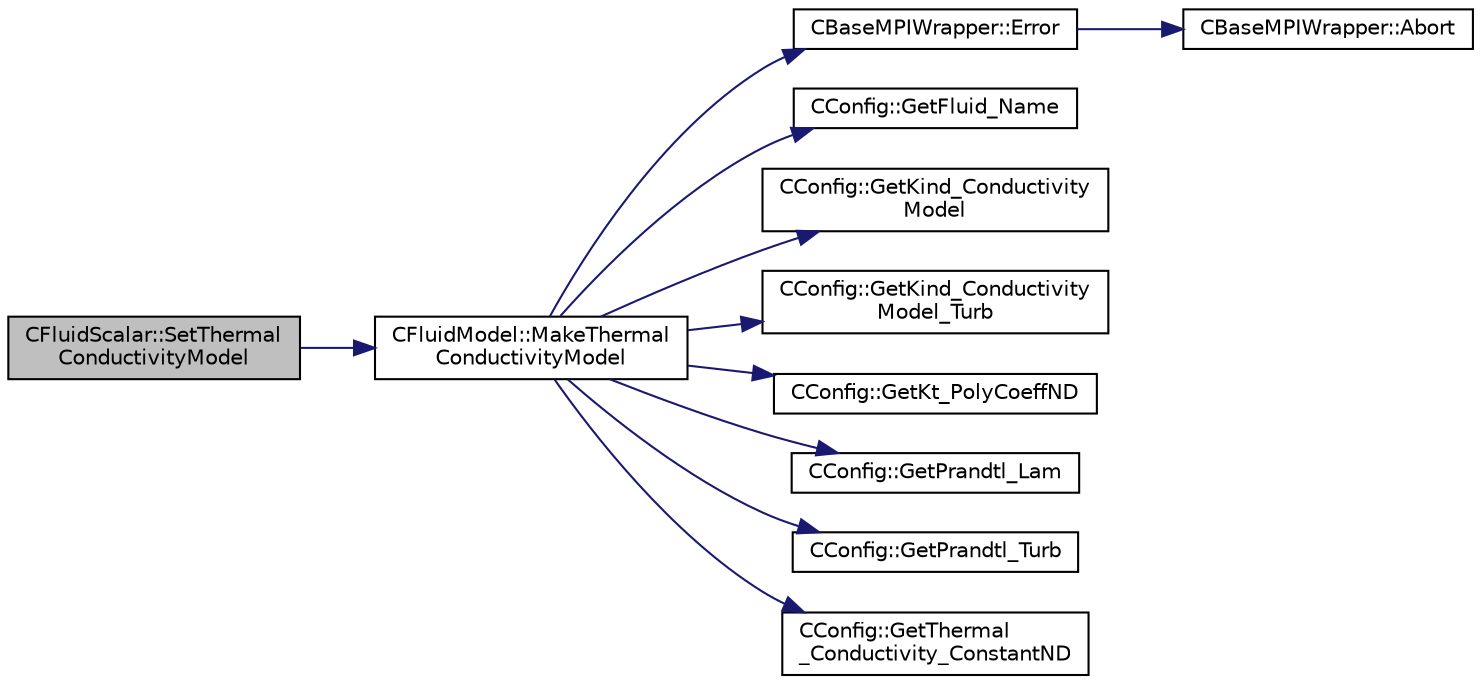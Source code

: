 digraph "CFluidScalar::SetThermalConductivityModel"
{
 // LATEX_PDF_SIZE
  edge [fontname="Helvetica",fontsize="10",labelfontname="Helvetica",labelfontsize="10"];
  node [fontname="Helvetica",fontsize="10",shape=record];
  rankdir="LR";
  Node1 [label="CFluidScalar::SetThermal\lConductivityModel",height=0.2,width=0.4,color="black", fillcolor="grey75", style="filled", fontcolor="black",tooltip="Set thermal conductivity model."];
  Node1 -> Node2 [color="midnightblue",fontsize="10",style="solid",fontname="Helvetica"];
  Node2 [label="CFluidModel::MakeThermal\lConductivityModel",height=0.2,width=0.4,color="black", fillcolor="white", style="filled",URL="$classCFluidModel.html#a906430175741549b72c46b5e162149ca",tooltip="Instantiate the right type of conductivity model based on config."];
  Node2 -> Node3 [color="midnightblue",fontsize="10",style="solid",fontname="Helvetica"];
  Node3 [label="CBaseMPIWrapper::Error",height=0.2,width=0.4,color="black", fillcolor="white", style="filled",URL="$classCBaseMPIWrapper.html#a04457c47629bda56704e6a8804833eeb",tooltip=" "];
  Node3 -> Node4 [color="midnightblue",fontsize="10",style="solid",fontname="Helvetica"];
  Node4 [label="CBaseMPIWrapper::Abort",height=0.2,width=0.4,color="black", fillcolor="white", style="filled",URL="$classCBaseMPIWrapper.html#af7297d861dca86b45cf561b6ab642e8f",tooltip=" "];
  Node2 -> Node5 [color="midnightblue",fontsize="10",style="solid",fontname="Helvetica"];
  Node5 [label="CConfig::GetFluid_Name",height=0.2,width=0.4,color="black", fillcolor="white", style="filled",URL="$classCConfig.html#abcea1b740b0b907b5db34c01de6e74d6",tooltip="Returns the name of the fluid we are using in CoolProp."];
  Node2 -> Node6 [color="midnightblue",fontsize="10",style="solid",fontname="Helvetica"];
  Node6 [label="CConfig::GetKind_Conductivity\lModel",height=0.2,width=0.4,color="black", fillcolor="white", style="filled",URL="$classCConfig.html#acd8ad5627f0ef500dddc707b7e298527",tooltip="Get the value of the thermal conductivity model."];
  Node2 -> Node7 [color="midnightblue",fontsize="10",style="solid",fontname="Helvetica"];
  Node7 [label="CConfig::GetKind_Conductivity\lModel_Turb",height=0.2,width=0.4,color="black", fillcolor="white", style="filled",URL="$classCConfig.html#aa7f1bd98e97759c6bf1a5fb1cce7ab49",tooltip="Get the value of the turbulent thermal conductivity model."];
  Node2 -> Node8 [color="midnightblue",fontsize="10",style="solid",fontname="Helvetica"];
  Node8 [label="CConfig::GetKt_PolyCoeffND",height=0.2,width=0.4,color="black", fillcolor="white", style="filled",URL="$classCConfig.html#aafd61b148ed51feef90e5518ed0a0c38",tooltip="Get the temperature polynomial coefficient for thermal conductivity."];
  Node2 -> Node9 [color="midnightblue",fontsize="10",style="solid",fontname="Helvetica"];
  Node9 [label="CConfig::GetPrandtl_Lam",height=0.2,width=0.4,color="black", fillcolor="white", style="filled",URL="$classCConfig.html#a502035c2b049606186e11e01b7df626a",tooltip="Get the value of the laminar Prandtl number."];
  Node2 -> Node10 [color="midnightblue",fontsize="10",style="solid",fontname="Helvetica"];
  Node10 [label="CConfig::GetPrandtl_Turb",height=0.2,width=0.4,color="black", fillcolor="white", style="filled",URL="$classCConfig.html#a4b89ad15fa82f93ca8ccfe945e2c14a7",tooltip="Get the value of the turbulent Prandtl number."];
  Node2 -> Node11 [color="midnightblue",fontsize="10",style="solid",fontname="Helvetica"];
  Node11 [label="CConfig::GetThermal\l_Conductivity_ConstantND",height=0.2,width=0.4,color="black", fillcolor="white", style="filled",URL="$classCConfig.html#a9b6516947c8242185bb1d29e3e5e3854",tooltip="Get the value of the non-dimensional thermal conductivity."];
}
